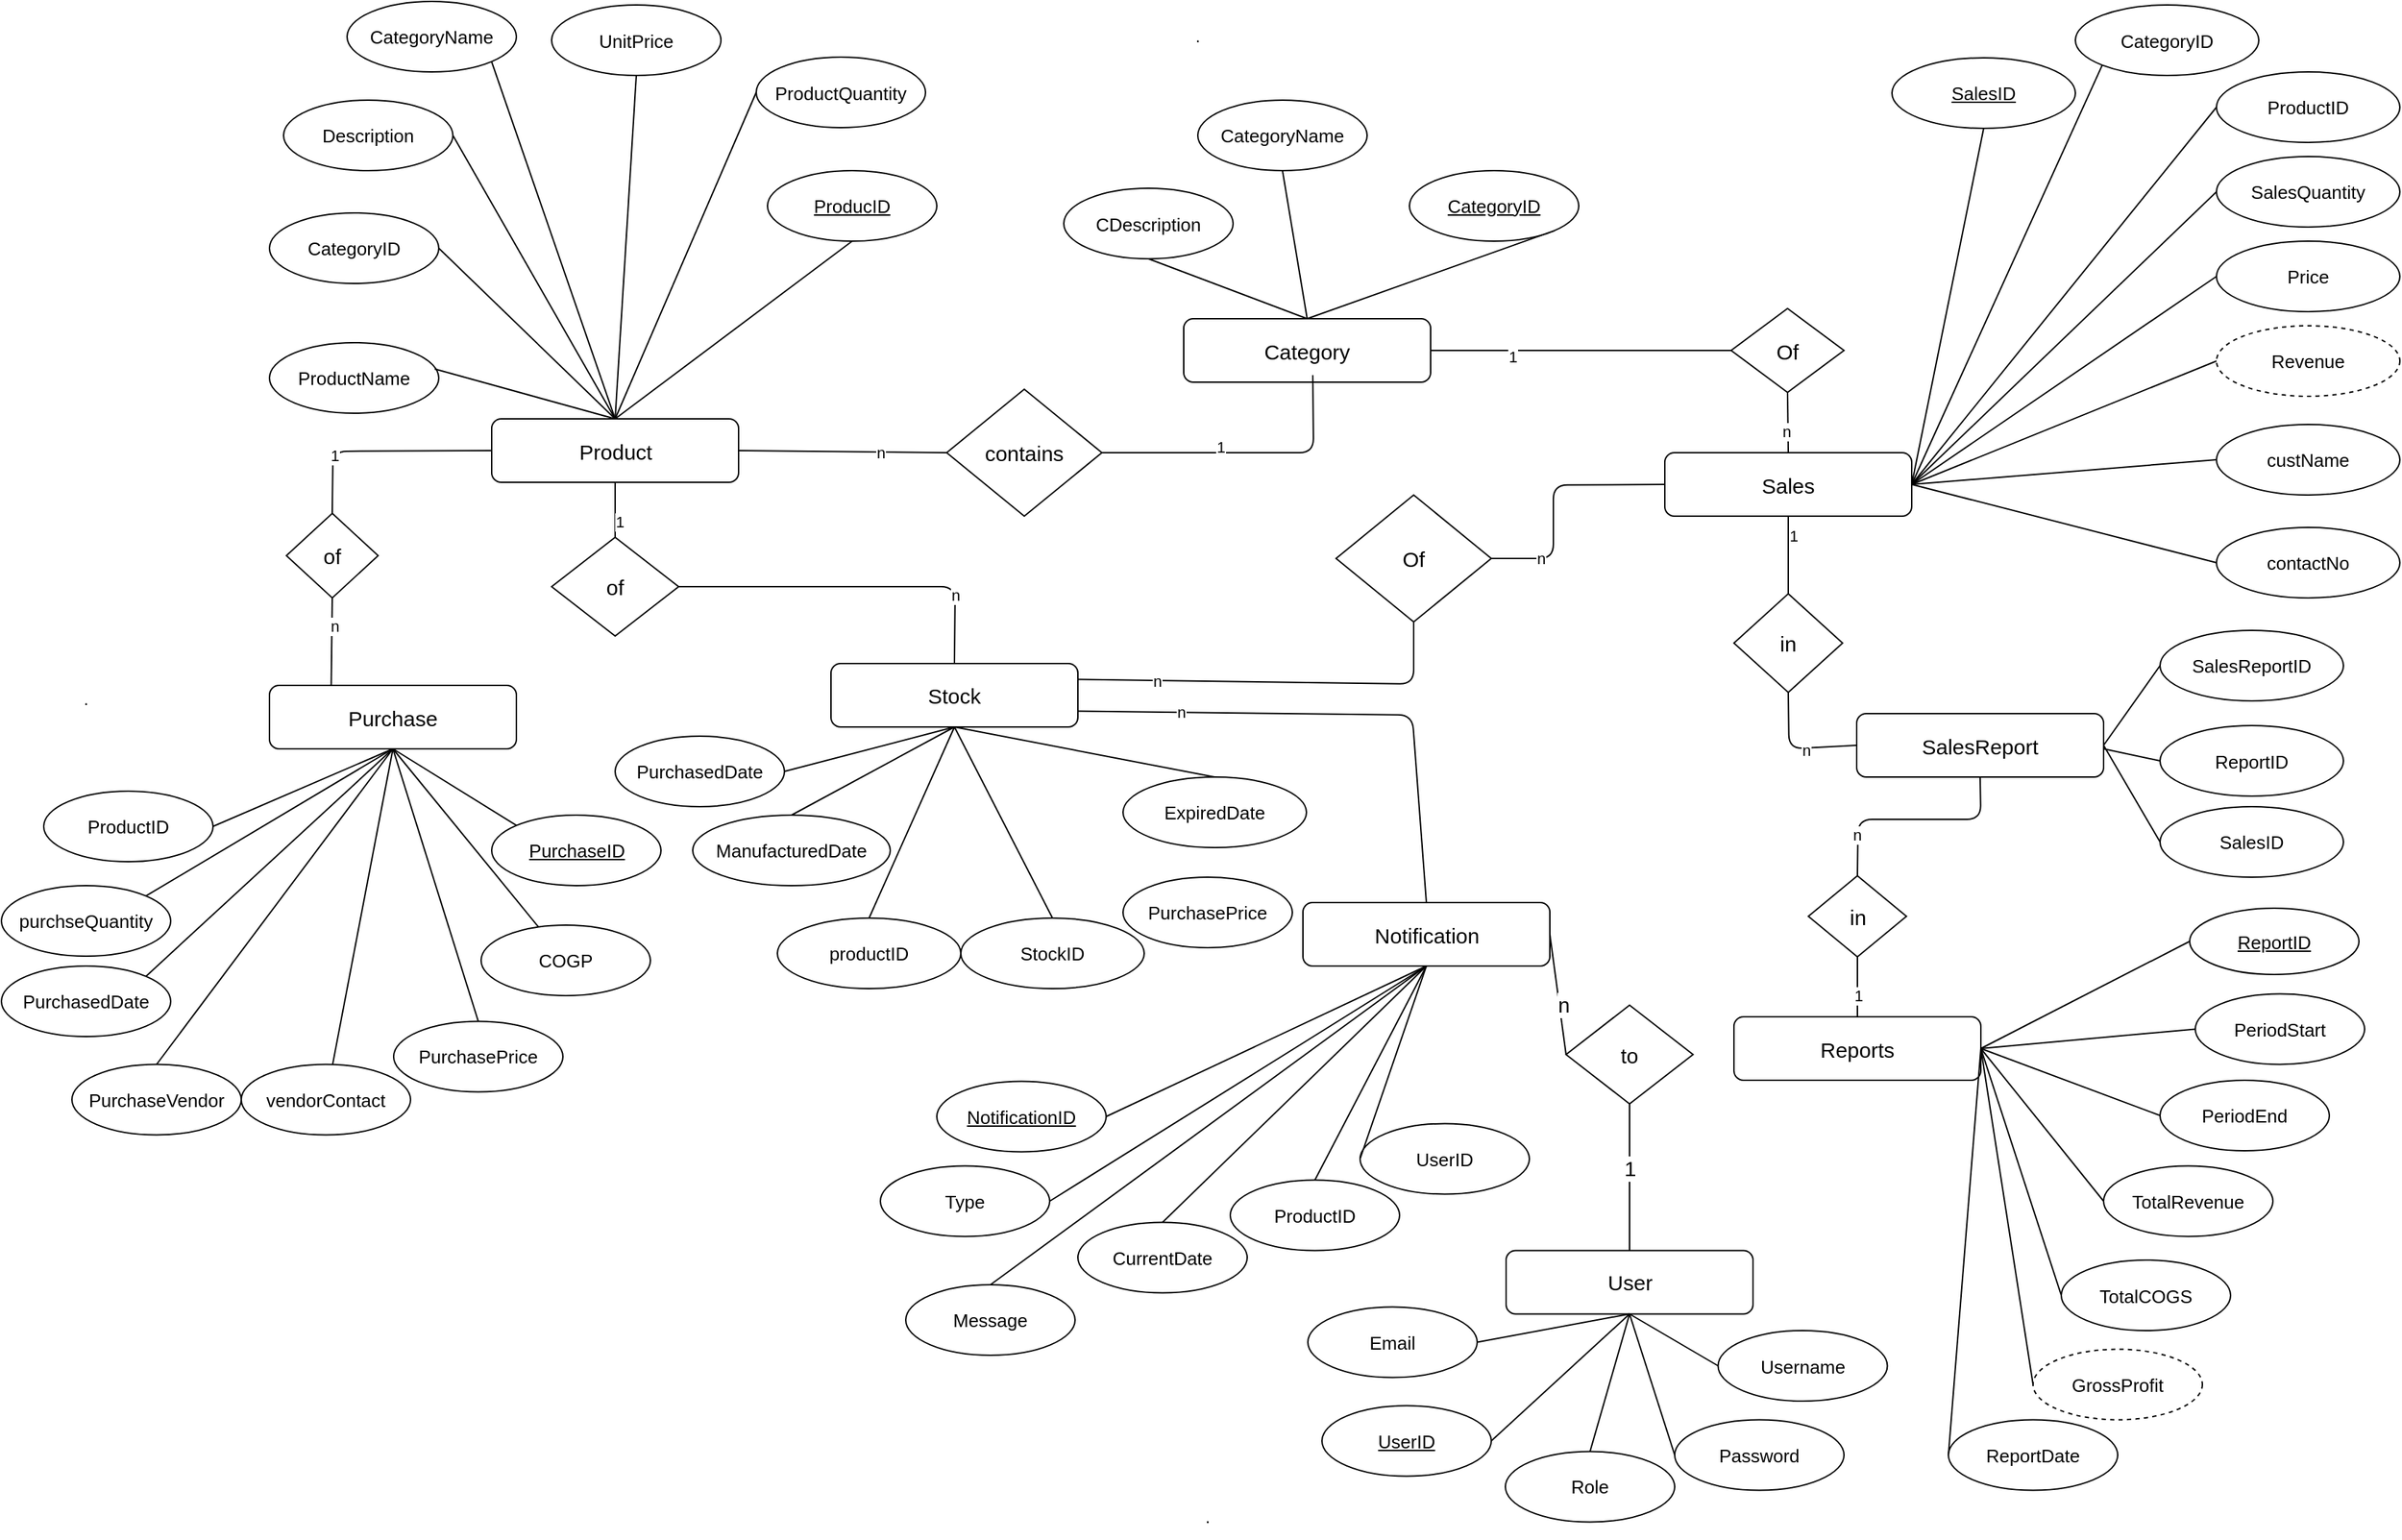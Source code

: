 <mxfile>
    <diagram id="SKY9MVwyk07XwnSpvNaC" name="Page-1">
        <mxGraphModel dx="2106" dy="548" grid="1" gridSize="10" guides="1" tooltips="1" connect="1" arrows="1" fold="1" page="1" pageScale="1" pageWidth="850" pageHeight="1100" background="none" math="0" shadow="0">
            <root>
                <mxCell id="0"/>
                <mxCell id="1" parent="0"/>
                <mxCell id="2" value="Category" style="rounded=1;whiteSpace=wrap;html=1;fontSize=15;" parent="1" vertex="1">
                    <mxGeometry x="828" y="235" width="175" height="45" as="geometry"/>
                </mxCell>
                <mxCell id="3" value="CategoryID" style="ellipse;whiteSpace=wrap;html=1;fontSize=13;fontStyle=4;" parent="1" vertex="1">
                    <mxGeometry x="988" y="130" width="120" height="50" as="geometry"/>
                </mxCell>
                <mxCell id="4" value="CategoryName" style="ellipse;whiteSpace=wrap;html=1;fontSize=13;fontStyle=0;" parent="1" vertex="1">
                    <mxGeometry x="838" y="80" width="120" height="50" as="geometry"/>
                </mxCell>
                <mxCell id="5" value="CDescription" style="ellipse;whiteSpace=wrap;html=1;fontSize=13;fontStyle=0;" parent="1" vertex="1">
                    <mxGeometry x="743" y="142.5" width="120" height="50" as="geometry"/>
                </mxCell>
                <mxCell id="6" value="" style="endArrow=none;html=1;fontSize=13;exitX=1;exitY=1;exitDx=0;exitDy=0;entryX=0.5;entryY=0;entryDx=0;entryDy=0;" parent="1" source="3" target="2" edge="1">
                    <mxGeometry width="50" height="50" relative="1" as="geometry">
                        <mxPoint x="859.25" y="70.0" as="sourcePoint"/>
                        <mxPoint x="828" y="300" as="targetPoint"/>
                    </mxGeometry>
                </mxCell>
                <mxCell id="11" value="" style="endArrow=none;html=1;fontSize=13;exitX=0.5;exitY=1;exitDx=0;exitDy=0;entryX=0.5;entryY=0;entryDx=0;entryDy=0;" parent="1" source="4" target="2" edge="1">
                    <mxGeometry width="50" height="50" relative="1" as="geometry">
                        <mxPoint x="859.25" y="140.0" as="sourcePoint"/>
                        <mxPoint x="981.75" y="145" as="targetPoint"/>
                    </mxGeometry>
                </mxCell>
                <mxCell id="12" value="Product" style="rounded=1;whiteSpace=wrap;html=1;fontSize=15;" parent="1" vertex="1">
                    <mxGeometry x="337.5" y="306" width="175" height="45" as="geometry"/>
                </mxCell>
                <mxCell id="14" value="Sales" style="rounded=1;whiteSpace=wrap;html=1;fontSize=15;" parent="1" vertex="1">
                    <mxGeometry x="1169" y="330" width="175" height="45" as="geometry"/>
                </mxCell>
                <mxCell id="16" value="Reports" style="rounded=1;whiteSpace=wrap;html=1;fontSize=15;" parent="1" vertex="1">
                    <mxGeometry x="1218" y="730" width="175" height="45" as="geometry"/>
                </mxCell>
                <mxCell id="20" value="ProductName" style="ellipse;whiteSpace=wrap;html=1;fontSize=13;fontStyle=0;" parent="1" vertex="1">
                    <mxGeometry x="180" y="252" width="120" height="50" as="geometry"/>
                </mxCell>
                <mxCell id="21" value="ProducID" style="ellipse;whiteSpace=wrap;html=1;fontSize=13;fontStyle=4;" parent="1" vertex="1">
                    <mxGeometry x="533" y="130" width="120" height="50" as="geometry"/>
                </mxCell>
                <mxCell id="22" value="CategoryID" style="ellipse;whiteSpace=wrap;html=1;fontSize=13;fontStyle=0;" parent="1" vertex="1">
                    <mxGeometry x="180" y="160" width="120" height="50" as="geometry"/>
                </mxCell>
                <mxCell id="23" value="Description" style="ellipse;whiteSpace=wrap;html=1;fontSize=13;fontStyle=0;" parent="1" vertex="1">
                    <mxGeometry x="190" y="80" width="120" height="50" as="geometry"/>
                </mxCell>
                <mxCell id="24" value="UnitPrice" style="ellipse;whiteSpace=wrap;html=1;fontSize=13;fontStyle=0;" parent="1" vertex="1">
                    <mxGeometry x="380" y="12.5" width="120" height="50" as="geometry"/>
                </mxCell>
                <mxCell id="30" value="" style="endArrow=none;html=1;fontSize=15;entryX=0.5;entryY=0;entryDx=0;entryDy=0;exitX=0.5;exitY=1;exitDx=0;exitDy=0;" parent="1" source="21" target="12" edge="1">
                    <mxGeometry width="50" height="50" relative="1" as="geometry">
                        <mxPoint x="520" y="330" as="sourcePoint"/>
                        <mxPoint x="380" y="402" as="targetPoint"/>
                    </mxGeometry>
                </mxCell>
                <mxCell id="34" value="" style="endArrow=none;html=1;fontSize=15;exitX=0.976;exitY=0.373;exitDx=0;exitDy=0;exitPerimeter=0;entryX=0.5;entryY=0;entryDx=0;entryDy=0;" parent="1" source="20" target="12" edge="1">
                    <mxGeometry width="50" height="50" relative="1" as="geometry">
                        <mxPoint x="310" y="367" as="sourcePoint"/>
                        <mxPoint x="340" y="402" as="targetPoint"/>
                    </mxGeometry>
                </mxCell>
                <mxCell id="35" value="" style="endArrow=none;html=1;fontSize=15;entryX=0.5;entryY=0;entryDx=0;entryDy=0;exitX=1;exitY=0.5;exitDx=0;exitDy=0;" parent="1" source="22" target="12" edge="1">
                    <mxGeometry width="50" height="50" relative="1" as="geometry">
                        <mxPoint x="320" y="377" as="sourcePoint"/>
                        <mxPoint x="367.5" y="432" as="targetPoint"/>
                    </mxGeometry>
                </mxCell>
                <mxCell id="36" value="" style="endArrow=none;html=1;fontSize=15;entryX=0.5;entryY=0;entryDx=0;entryDy=0;exitX=1;exitY=0.5;exitDx=0;exitDy=0;fontStyle=1" parent="1" source="23" target="12" edge="1">
                    <mxGeometry width="50" height="50" relative="1" as="geometry">
                        <mxPoint x="330" y="387" as="sourcePoint"/>
                        <mxPoint x="377.5" y="442" as="targetPoint"/>
                    </mxGeometry>
                </mxCell>
                <mxCell id="37" value="" style="endArrow=none;html=1;fontSize=15;entryX=0.5;entryY=0;entryDx=0;entryDy=0;exitX=0.5;exitY=1;exitDx=0;exitDy=0;" parent="1" source="24" target="12" edge="1">
                    <mxGeometry width="50" height="50" relative="1" as="geometry">
                        <mxPoint x="340" y="397" as="sourcePoint"/>
                        <mxPoint x="387.5" y="452" as="targetPoint"/>
                    </mxGeometry>
                </mxCell>
                <mxCell id="43" value="SalesID" style="ellipse;whiteSpace=wrap;html=1;fontSize=13;fontStyle=4;" parent="1" vertex="1">
                    <mxGeometry x="1330" y="50" width="130" height="50" as="geometry"/>
                </mxCell>
                <mxCell id="44" value="CategoryID" style="ellipse;whiteSpace=wrap;html=1;fontSize=13;fontStyle=0;" parent="1" vertex="1">
                    <mxGeometry x="1460" y="12.5" width="130" height="50" as="geometry"/>
                </mxCell>
                <mxCell id="45" value="ProductID" style="ellipse;whiteSpace=wrap;html=1;fontSize=13;fontStyle=0;" parent="1" vertex="1">
                    <mxGeometry x="1560" y="60" width="130" height="50" as="geometry"/>
                </mxCell>
                <mxCell id="46" value="SalesQuantity" style="ellipse;whiteSpace=wrap;html=1;fontSize=13;fontStyle=0;" parent="1" vertex="1">
                    <mxGeometry x="1560" y="120" width="130" height="50" as="geometry"/>
                </mxCell>
                <mxCell id="47" value="Price" style="ellipse;whiteSpace=wrap;html=1;fontSize=13;fontStyle=0;" parent="1" vertex="1">
                    <mxGeometry x="1560" y="180" width="130" height="50" as="geometry"/>
                </mxCell>
                <mxCell id="49" value="Revenue" style="ellipse;whiteSpace=wrap;html=1;fontSize=13;fontStyle=0;dashed=1;" parent="1" vertex="1">
                    <mxGeometry x="1560" y="240" width="130" height="50" as="geometry"/>
                </mxCell>
                <mxCell id="50" value="" style="endArrow=none;html=1;fontSize=15;entryX=0.5;entryY=1;entryDx=0;entryDy=0;exitX=1;exitY=0.5;exitDx=0;exitDy=0;" parent="1" source="14" target="43" edge="1">
                    <mxGeometry width="50" height="50" relative="1" as="geometry">
                        <mxPoint x="1300" y="290" as="sourcePoint"/>
                        <mxPoint x="1350" y="240" as="targetPoint"/>
                    </mxGeometry>
                </mxCell>
                <mxCell id="52" value="" style="endArrow=none;html=1;fontSize=15;entryX=0;entryY=1;entryDx=0;entryDy=0;exitX=1;exitY=0.5;exitDx=0;exitDy=0;" parent="1" source="14" target="44" edge="1">
                    <mxGeometry width="50" height="50" relative="1" as="geometry">
                        <mxPoint x="1385.0" y="227.5" as="sourcePoint"/>
                        <mxPoint x="1450" y="75" as="targetPoint"/>
                    </mxGeometry>
                </mxCell>
                <mxCell id="53" value="" style="endArrow=none;html=1;fontSize=15;entryX=0;entryY=0.5;entryDx=0;entryDy=0;exitX=1;exitY=0.5;exitDx=0;exitDy=0;" parent="1" source="14" target="45" edge="1">
                    <mxGeometry width="50" height="50" relative="1" as="geometry">
                        <mxPoint x="1395.0" y="237.5" as="sourcePoint"/>
                        <mxPoint x="1460" y="85" as="targetPoint"/>
                    </mxGeometry>
                </mxCell>
                <mxCell id="54" value="" style="endArrow=none;html=1;fontSize=15;entryX=0;entryY=0.5;entryDx=0;entryDy=0;exitX=1;exitY=0.5;exitDx=0;exitDy=0;" parent="1" source="14" target="46" edge="1">
                    <mxGeometry width="50" height="50" relative="1" as="geometry">
                        <mxPoint x="1405.0" y="247.5" as="sourcePoint"/>
                        <mxPoint x="1470" y="95" as="targetPoint"/>
                    </mxGeometry>
                </mxCell>
                <mxCell id="55" value="" style="endArrow=none;html=1;fontSize=15;entryX=0;entryY=0.5;entryDx=0;entryDy=0;exitX=1;exitY=0.5;exitDx=0;exitDy=0;" parent="1" source="14" target="47" edge="1">
                    <mxGeometry width="50" height="50" relative="1" as="geometry">
                        <mxPoint x="1415.0" y="257.5" as="sourcePoint"/>
                        <mxPoint x="1480" y="105" as="targetPoint"/>
                    </mxGeometry>
                </mxCell>
                <mxCell id="56" value="" style="endArrow=none;html=1;fontSize=15;entryX=0;entryY=0.5;entryDx=0;entryDy=0;exitX=1;exitY=0.5;exitDx=0;exitDy=0;" parent="1" source="14" target="49" edge="1">
                    <mxGeometry width="50" height="50" relative="1" as="geometry">
                        <mxPoint x="1380" y="210" as="sourcePoint"/>
                        <mxPoint x="1490" y="115" as="targetPoint"/>
                    </mxGeometry>
                </mxCell>
                <mxCell id="68" value="" style="endArrow=none;html=1;fontSize=15;entryX=0;entryY=0.5;entryDx=0;entryDy=0;exitX=0.5;exitY=0;exitDx=0;exitDy=0;" parent="1" target="252" edge="1" source="12">
                    <mxGeometry width="50" height="50" relative="1" as="geometry">
                        <mxPoint x="430" y="350" as="sourcePoint"/>
                        <mxPoint x="560" y="350" as="targetPoint"/>
                        <Array as="points"/>
                    </mxGeometry>
                </mxCell>
                <mxCell id="72" value="Purchase" style="rounded=1;whiteSpace=wrap;html=1;fontSize=15;" parent="1" vertex="1">
                    <mxGeometry x="180" y="495" width="175" height="45" as="geometry"/>
                </mxCell>
                <mxCell id="73" value="PurchaseID" style="ellipse;whiteSpace=wrap;html=1;fontSize=13;fontStyle=4;" parent="1" vertex="1">
                    <mxGeometry x="337.5" y="587" width="120" height="50" as="geometry"/>
                </mxCell>
                <mxCell id="74" value="ProductID" style="ellipse;whiteSpace=wrap;html=1;fontSize=13;fontStyle=0;" parent="1" vertex="1">
                    <mxGeometry x="20" y="570" width="120" height="50" as="geometry"/>
                </mxCell>
                <mxCell id="75" value="purchseQuantity" style="ellipse;whiteSpace=wrap;html=1;fontSize=13;fontStyle=0;" parent="1" vertex="1">
                    <mxGeometry x="-10" y="637" width="120" height="50" as="geometry"/>
                </mxCell>
                <mxCell id="76" value="PurchasePrice" style="ellipse;whiteSpace=wrap;html=1;fontSize=13;fontStyle=0;" parent="1" vertex="1">
                    <mxGeometry x="268" y="733.25" width="120" height="50" as="geometry"/>
                </mxCell>
                <mxCell id="77" value="PurchaseVendor" style="ellipse;whiteSpace=wrap;html=1;fontSize=13;fontStyle=0;" parent="1" vertex="1">
                    <mxGeometry x="40" y="763.75" width="120" height="50" as="geometry"/>
                </mxCell>
                <mxCell id="78" value="" style="endArrow=none;html=1;fontSize=15;entryX=0.5;entryY=1;entryDx=0;entryDy=0;exitX=0;exitY=0;exitDx=0;exitDy=0;" parent="1" source="73" target="72" edge="1">
                    <mxGeometry width="50" height="50" relative="1" as="geometry">
                        <mxPoint x="-380" y="797.5" as="sourcePoint"/>
                        <mxPoint x="-330" y="747.5" as="targetPoint"/>
                    </mxGeometry>
                </mxCell>
                <mxCell id="79" value="" style="endArrow=none;html=1;fontSize=15;entryX=0.5;entryY=1;entryDx=0;entryDy=0;exitX=1;exitY=0.5;exitDx=0;exitDy=0;" parent="1" source="74" target="72" edge="1">
                    <mxGeometry width="50" height="50" relative="1" as="geometry">
                        <mxPoint x="-610" y="882.5" as="sourcePoint"/>
                        <mxPoint x="-412.5" y="762.5" as="targetPoint"/>
                    </mxGeometry>
                </mxCell>
                <mxCell id="80" value="" style="endArrow=none;html=1;fontSize=15;entryX=0.5;entryY=1;entryDx=0;entryDy=0;exitX=1;exitY=0;exitDx=0;exitDy=0;" parent="1" source="75" target="72" edge="1">
                    <mxGeometry width="50" height="50" relative="1" as="geometry">
                        <mxPoint x="-460.0" y="912.5" as="sourcePoint"/>
                        <mxPoint x="-412.5" y="762.5" as="targetPoint"/>
                    </mxGeometry>
                </mxCell>
                <mxCell id="81" value="" style="endArrow=none;html=1;fontSize=15;entryX=0.5;entryY=1;entryDx=0;entryDy=0;exitX=0.5;exitY=0;exitDx=0;exitDy=0;" parent="1" source="76" target="72" edge="1">
                    <mxGeometry width="50" height="50" relative="1" as="geometry">
                        <mxPoint x="880.0" y="990.0" as="sourcePoint"/>
                        <mxPoint x="927.5" y="840.0" as="targetPoint"/>
                    </mxGeometry>
                </mxCell>
                <mxCell id="82" value="" style="endArrow=none;html=1;fontSize=15;entryX=0.5;entryY=1;entryDx=0;entryDy=0;exitX=0.5;exitY=0;exitDx=0;exitDy=0;" parent="1" source="77" target="72" edge="1">
                    <mxGeometry width="50" height="50" relative="1" as="geometry">
                        <mxPoint x="890.0" y="1000.0" as="sourcePoint"/>
                        <mxPoint x="937.5" y="850.0" as="targetPoint"/>
                    </mxGeometry>
                </mxCell>
                <mxCell id="94" value="ReportID" style="ellipse;whiteSpace=wrap;html=1;fontSize=13;fontStyle=4;" parent="1" vertex="1">
                    <mxGeometry x="1541" y="653" width="120" height="47" as="geometry"/>
                </mxCell>
                <mxCell id="96" value="PeriodStart" style="ellipse;whiteSpace=wrap;html=1;fontSize=13;fontStyle=0;" parent="1" vertex="1">
                    <mxGeometry x="1545" y="713.75" width="120" height="50" as="geometry"/>
                </mxCell>
                <mxCell id="97" value="PeriodEnd" style="ellipse;whiteSpace=wrap;html=1;fontSize=13;fontStyle=0;" parent="1" vertex="1">
                    <mxGeometry x="1520" y="775" width="120" height="50" as="geometry"/>
                </mxCell>
                <mxCell id="98" value="TotalRevenue" style="ellipse;whiteSpace=wrap;html=1;fontSize=13;fontStyle=0;" parent="1" vertex="1">
                    <mxGeometry x="1480" y="835.75" width="120" height="50" as="geometry"/>
                </mxCell>
                <mxCell id="99" value="TotalCOGS" style="ellipse;whiteSpace=wrap;html=1;fontSize=13;fontStyle=0;" parent="1" vertex="1">
                    <mxGeometry x="1450" y="902.5" width="120" height="50" as="geometry"/>
                </mxCell>
                <mxCell id="100" value="GrossProfit" style="ellipse;whiteSpace=wrap;html=1;fontSize=13;fontStyle=0;dashed=1;" parent="1" vertex="1">
                    <mxGeometry x="1430" y="965.75" width="120" height="50" as="geometry"/>
                </mxCell>
                <mxCell id="103" value="ReportDate" style="ellipse;whiteSpace=wrap;html=1;fontSize=13;fontStyle=0;" parent="1" vertex="1">
                    <mxGeometry x="1370" y="1015.75" width="120" height="50" as="geometry"/>
                </mxCell>
                <mxCell id="104" value="" style="endArrow=none;html=1;fontSize=15;entryX=0;entryY=0.5;entryDx=0;entryDy=0;exitX=1;exitY=0.5;exitDx=0;exitDy=0;" parent="1" source="16" target="94" edge="1">
                    <mxGeometry width="50" height="50" relative="1" as="geometry">
                        <mxPoint x="1140" y="810" as="sourcePoint"/>
                        <mxPoint x="1190" y="760" as="targetPoint"/>
                    </mxGeometry>
                </mxCell>
                <mxCell id="105" value="" style="endArrow=none;html=1;fontSize=15;entryX=0;entryY=0.5;entryDx=0;entryDy=0;exitX=1;exitY=0.5;exitDx=0;exitDy=0;" parent="1" source="16" target="96" edge="1">
                    <mxGeometry width="50" height="50" relative="1" as="geometry">
                        <mxPoint x="1355" y="732.5" as="sourcePoint"/>
                        <mxPoint x="1450" y="570" as="targetPoint"/>
                    </mxGeometry>
                </mxCell>
                <mxCell id="106" value="" style="endArrow=none;html=1;fontSize=15;entryX=0;entryY=0.5;entryDx=0;entryDy=0;exitX=1;exitY=0.5;exitDx=0;exitDy=0;" parent="1" source="16" target="97" edge="1">
                    <mxGeometry width="50" height="50" relative="1" as="geometry">
                        <mxPoint x="1365" y="742.5" as="sourcePoint"/>
                        <mxPoint x="1460" y="580" as="targetPoint"/>
                    </mxGeometry>
                </mxCell>
                <mxCell id="107" value="" style="endArrow=none;html=1;fontSize=15;entryX=0;entryY=0.5;entryDx=0;entryDy=0;exitX=1;exitY=0.5;exitDx=0;exitDy=0;" parent="1" source="16" target="98" edge="1">
                    <mxGeometry width="50" height="50" relative="1" as="geometry">
                        <mxPoint x="1375" y="752.5" as="sourcePoint"/>
                        <mxPoint x="1470" y="590" as="targetPoint"/>
                    </mxGeometry>
                </mxCell>
                <mxCell id="108" value="" style="endArrow=none;html=1;fontSize=15;entryX=0;entryY=0.5;entryDx=0;entryDy=0;exitX=1;exitY=0.5;exitDx=0;exitDy=0;" parent="1" source="16" target="99" edge="1">
                    <mxGeometry width="50" height="50" relative="1" as="geometry">
                        <mxPoint x="1385" y="762.5" as="sourcePoint"/>
                        <mxPoint x="1480" y="600" as="targetPoint"/>
                    </mxGeometry>
                </mxCell>
                <mxCell id="109" value="" style="endArrow=none;html=1;fontSize=15;entryX=0;entryY=0.5;entryDx=0;entryDy=0;exitX=1;exitY=0.5;exitDx=0;exitDy=0;" parent="1" source="16" target="100" edge="1">
                    <mxGeometry width="50" height="50" relative="1" as="geometry">
                        <mxPoint x="1395" y="772.5" as="sourcePoint"/>
                        <mxPoint x="1490" y="610" as="targetPoint"/>
                    </mxGeometry>
                </mxCell>
                <mxCell id="111" value="" style="endArrow=none;html=1;fontSize=15;entryX=0;entryY=0.5;entryDx=0;entryDy=0;exitX=1;exitY=0.5;exitDx=0;exitDy=0;" parent="1" source="16" target="103" edge="1">
                    <mxGeometry width="50" height="50" relative="1" as="geometry">
                        <mxPoint x="1415" y="792.5" as="sourcePoint"/>
                        <mxPoint x="1510" y="630" as="targetPoint"/>
                    </mxGeometry>
                </mxCell>
                <mxCell id="112" value="contains" style="rhombus;whiteSpace=wrap;html=1;fontSize=15;" parent="1" vertex="1">
                    <mxGeometry x="660" y="285" width="110" height="90" as="geometry"/>
                </mxCell>
                <mxCell id="114" value="Of" style="rhombus;whiteSpace=wrap;html=1;fontSize=15;" parent="1" vertex="1">
                    <mxGeometry x="936" y="360" width="110" height="90" as="geometry"/>
                </mxCell>
                <mxCell id="119" value="User" style="rounded=1;whiteSpace=wrap;html=1;fontSize=15;" parent="1" vertex="1">
                    <mxGeometry x="1056.5" y="895.75" width="175" height="45" as="geometry"/>
                </mxCell>
                <mxCell id="120" value="UserID" style="ellipse;whiteSpace=wrap;html=1;fontSize=13;fontStyle=0;" parent="1" vertex="1">
                    <mxGeometry x="953" y="805.75" width="120" height="50" as="geometry"/>
                </mxCell>
                <mxCell id="121" value="Email" style="ellipse;whiteSpace=wrap;html=1;fontSize=13;fontStyle=0;" parent="1" vertex="1">
                    <mxGeometry x="916" y="935.75" width="120" height="50" as="geometry"/>
                </mxCell>
                <mxCell id="122" value="Username" style="ellipse;whiteSpace=wrap;html=1;fontSize=13;fontStyle=0;" parent="1" vertex="1">
                    <mxGeometry x="1206.75" y="952.5" width="120" height="50" as="geometry"/>
                </mxCell>
                <mxCell id="123" value="Password" style="ellipse;whiteSpace=wrap;html=1;fontSize=13;fontStyle=0;" parent="1" vertex="1">
                    <mxGeometry x="1176" y="1015.75" width="120" height="50" as="geometry"/>
                </mxCell>
                <mxCell id="124" value="Role" style="ellipse;whiteSpace=wrap;html=1;fontSize=13;fontStyle=0;" parent="1" vertex="1">
                    <mxGeometry x="1056" y="1038.25" width="120" height="50" as="geometry"/>
                </mxCell>
                <mxCell id="126" value="" style="endArrow=none;html=1;fontSize=15;entryX=0.5;entryY=1;entryDx=0;entryDy=0;exitX=1;exitY=0.5;exitDx=0;exitDy=0;" parent="1" source="121" target="119" edge="1">
                    <mxGeometry width="50" height="50" relative="1" as="geometry">
                        <mxPoint x="928.5" y="1023.25" as="sourcePoint"/>
                        <mxPoint x="952.25" y="960.75" as="targetPoint"/>
                    </mxGeometry>
                </mxCell>
                <mxCell id="127" value="" style="endArrow=none;html=1;fontSize=15;entryX=0.5;entryY=1;entryDx=0;entryDy=0;exitX=0;exitY=0.5;exitDx=0;exitDy=0;" parent="1" source="122" target="119" edge="1">
                    <mxGeometry width="50" height="50" relative="1" as="geometry">
                        <mxPoint x="1196" y="980.75" as="sourcePoint"/>
                        <mxPoint x="962.25" y="970.75" as="targetPoint"/>
                    </mxGeometry>
                </mxCell>
                <mxCell id="128" value="" style="endArrow=none;html=1;fontSize=15;entryX=0.5;entryY=1;entryDx=0;entryDy=0;exitX=0;exitY=0.5;exitDx=0;exitDy=0;" parent="1" source="123" target="119" edge="1">
                    <mxGeometry width="50" height="50" relative="1" as="geometry">
                        <mxPoint x="948.5" y="1043.25" as="sourcePoint"/>
                        <mxPoint x="972.25" y="980.75" as="targetPoint"/>
                    </mxGeometry>
                </mxCell>
                <mxCell id="129" value="" style="endArrow=none;html=1;fontSize=15;entryX=0.5;entryY=1;entryDx=0;entryDy=0;exitX=0.5;exitY=0;exitDx=0;exitDy=0;" parent="1" source="124" target="119" edge="1">
                    <mxGeometry width="50" height="50" relative="1" as="geometry">
                        <mxPoint x="958.5" y="1053.25" as="sourcePoint"/>
                        <mxPoint x="982.25" y="990.75" as="targetPoint"/>
                    </mxGeometry>
                </mxCell>
                <mxCell id="143" value="Notification" style="rounded=1;whiteSpace=wrap;html=1;fontSize=15;" parent="1" vertex="1">
                    <mxGeometry x="912.5" y="649" width="175" height="45" as="geometry"/>
                </mxCell>
                <mxCell id="144" value="NotificationID" style="ellipse;whiteSpace=wrap;html=1;fontSize=13;fontStyle=4;" parent="1" vertex="1">
                    <mxGeometry x="653" y="775.75" width="120" height="50" as="geometry"/>
                </mxCell>
                <mxCell id="145" value="Type" style="ellipse;whiteSpace=wrap;html=1;fontSize=13;fontStyle=0;" parent="1" vertex="1">
                    <mxGeometry x="613" y="835.75" width="120" height="50" as="geometry"/>
                </mxCell>
                <mxCell id="146" value="Message" style="ellipse;whiteSpace=wrap;html=1;fontSize=13;fontStyle=0;" parent="1" vertex="1">
                    <mxGeometry x="631" y="920" width="120" height="50" as="geometry"/>
                </mxCell>
                <mxCell id="147" value="CurrentDate" style="ellipse;whiteSpace=wrap;html=1;fontSize=13;fontStyle=0;" parent="1" vertex="1">
                    <mxGeometry x="753" y="875.75" width="120" height="50" as="geometry"/>
                </mxCell>
                <mxCell id="148" value="" style="endArrow=none;html=1;fontSize=15;entryX=0.5;entryY=1;entryDx=0;entryDy=0;exitX=1;exitY=0.5;exitDx=0;exitDy=0;startArrow=none;" parent="1" source="144" target="143" edge="1">
                    <mxGeometry width="50" height="50" relative="1" as="geometry">
                        <mxPoint x="715" y="835.75" as="sourcePoint"/>
                        <mxPoint x="765" y="785.75" as="targetPoint"/>
                    </mxGeometry>
                </mxCell>
                <mxCell id="149" value="" style="endArrow=none;html=1;fontSize=15;entryX=0.5;entryY=1;entryDx=0;entryDy=0;exitX=1;exitY=0.5;exitDx=0;exitDy=0;" parent="1" source="145" target="143" edge="1">
                    <mxGeometry width="50" height="50" relative="1" as="geometry">
                        <mxPoint x="690.0" y="880.75" as="sourcePoint"/>
                        <mxPoint x="732.5" y="820.75" as="targetPoint"/>
                    </mxGeometry>
                </mxCell>
                <mxCell id="150" value="" style="endArrow=none;html=1;fontSize=15;entryX=0.5;entryY=1;entryDx=0;entryDy=0;exitX=0.5;exitY=0;exitDx=0;exitDy=0;" parent="1" source="146" target="143" edge="1">
                    <mxGeometry width="50" height="50" relative="1" as="geometry">
                        <mxPoint x="790.0" y="950.75" as="sourcePoint"/>
                        <mxPoint x="832.5" y="820.75" as="targetPoint"/>
                    </mxGeometry>
                </mxCell>
                <mxCell id="151" value="" style="endArrow=none;html=1;fontSize=15;entryX=0.5;entryY=1;entryDx=0;entryDy=0;exitX=0.5;exitY=0;exitDx=0;exitDy=0;" parent="1" source="147" target="143" edge="1">
                    <mxGeometry width="50" height="50" relative="1" as="geometry">
                        <mxPoint x="800.0" y="960.75" as="sourcePoint"/>
                        <mxPoint x="842.5" y="830.75" as="targetPoint"/>
                    </mxGeometry>
                </mxCell>
                <mxCell id="160" value="UserID" style="ellipse;whiteSpace=wrap;html=1;fontSize=13;fontStyle=4;" parent="1" vertex="1">
                    <mxGeometry x="926" y="1005.75" width="120" height="50" as="geometry"/>
                </mxCell>
                <mxCell id="163" value="" style="endArrow=none;html=1;fontSize=15;entryX=0.5;entryY=1;entryDx=0;entryDy=0;exitX=1;exitY=0.5;exitDx=0;exitDy=0;" parent="1" source="160" target="119" edge="1">
                    <mxGeometry width="50" height="50" relative="1" as="geometry">
                        <mxPoint x="1226" y="915.75" as="sourcePoint"/>
                        <mxPoint x="1276" y="865.75" as="targetPoint"/>
                    </mxGeometry>
                </mxCell>
                <mxCell id="164" value="to" style="rhombus;whiteSpace=wrap;html=1;fontSize=15;" parent="1" vertex="1">
                    <mxGeometry x="1099" y="721.75" width="90" height="70" as="geometry"/>
                </mxCell>
                <mxCell id="165" value="" style="endArrow=none;html=1;fontSize=15;entryX=1;entryY=0.5;entryDx=0;entryDy=0;exitX=0;exitY=0.5;exitDx=0;exitDy=0;" parent="1" source="164" target="143" edge="1">
                    <mxGeometry width="50" height="50" relative="1" as="geometry">
                        <mxPoint x="1226" y="865.75" as="sourcePoint"/>
                        <mxPoint x="1276" y="815.75" as="targetPoint"/>
                    </mxGeometry>
                </mxCell>
                <mxCell id="168" value="n" style="edgeLabel;html=1;align=center;verticalAlign=middle;resizable=0;points=[];fontSize=15;" parent="165" vertex="1" connectable="0">
                    <mxGeometry x="-0.171" y="-3" relative="1" as="geometry">
                        <mxPoint as="offset"/>
                    </mxGeometry>
                </mxCell>
                <mxCell id="167" value="" style="endArrow=none;html=1;fontSize=15;exitX=0.5;exitY=1;exitDx=0;exitDy=0;entryX=0.5;entryY=0;entryDx=0;entryDy=0;" parent="1" source="164" target="119" edge="1">
                    <mxGeometry width="50" height="50" relative="1" as="geometry">
                        <mxPoint x="1096" y="750.75" as="sourcePoint"/>
                        <mxPoint x="1131" y="805.75" as="targetPoint"/>
                    </mxGeometry>
                </mxCell>
                <mxCell id="169" value="1" style="edgeLabel;html=1;align=center;verticalAlign=middle;resizable=0;points=[];fontSize=15;" parent="167" vertex="1" connectable="0">
                    <mxGeometry x="-0.149" relative="1" as="geometry">
                        <mxPoint as="offset"/>
                    </mxGeometry>
                </mxCell>
                <mxCell id="170" value="ProductID" style="ellipse;whiteSpace=wrap;html=1;fontSize=13;fontStyle=0;" parent="1" vertex="1">
                    <mxGeometry x="861" y="845.75" width="120" height="50" as="geometry"/>
                </mxCell>
                <mxCell id="171" value="" style="endArrow=none;html=1;fontSize=15;entryX=0.5;entryY=1;entryDx=0;entryDy=0;exitX=0.5;exitY=0;exitDx=0;exitDy=0;" parent="1" source="170" target="143" edge="1">
                    <mxGeometry width="50" height="50" relative="1" as="geometry">
                        <mxPoint x="1375" y="835.75" as="sourcePoint"/>
                        <mxPoint x="1425" y="785.75" as="targetPoint"/>
                    </mxGeometry>
                </mxCell>
                <mxCell id="183" value="of" style="rhombus;whiteSpace=wrap;html=1;fontSize=15;" parent="1" vertex="1">
                    <mxGeometry x="380" y="390" width="90" height="70" as="geometry"/>
                </mxCell>
                <mxCell id="189" value="" style="endArrow=none;html=1;fontSize=13;exitX=0.5;exitY=1;exitDx=0;exitDy=0;entryX=0.5;entryY=0;entryDx=0;entryDy=0;" parent="1" source="5" target="2" edge="1">
                    <mxGeometry width="50" height="50" relative="1" as="geometry">
                        <mxPoint x="908" y="140.0" as="sourcePoint"/>
                        <mxPoint x="918" y="280" as="targetPoint"/>
                    </mxGeometry>
                </mxCell>
                <mxCell id="191" value="" style="endArrow=none;html=1;exitX=1;exitY=0.5;exitDx=0;exitDy=0;entryX=0;entryY=0.5;entryDx=0;entryDy=0;" parent="1" source="12" target="112" edge="1">
                    <mxGeometry width="50" height="50" relative="1" as="geometry">
                        <mxPoint x="940" y="510" as="sourcePoint"/>
                        <mxPoint x="990" y="460" as="targetPoint"/>
                    </mxGeometry>
                </mxCell>
                <mxCell id="218" value="n" style="edgeLabel;html=1;align=center;verticalAlign=middle;resizable=0;points=[];" parent="191" vertex="1" connectable="0">
                    <mxGeometry x="0.355" relative="1" as="geometry">
                        <mxPoint as="offset"/>
                    </mxGeometry>
                </mxCell>
                <mxCell id="192" value="" style="endArrow=none;html=1;exitX=0.5;exitY=1;exitDx=0;exitDy=0;entryX=1;entryY=0.5;entryDx=0;entryDy=0;" parent="1" edge="1" target="112">
                    <mxGeometry width="50" height="50" relative="1" as="geometry">
                        <mxPoint x="919.5" y="275" as="sourcePoint"/>
                        <mxPoint x="770" y="375" as="targetPoint"/>
                        <Array as="points">
                            <mxPoint x="920" y="330"/>
                        </Array>
                    </mxGeometry>
                </mxCell>
                <mxCell id="219" value="1" style="edgeLabel;html=1;align=center;verticalAlign=middle;resizable=0;points=[];" parent="192" vertex="1" connectable="0">
                    <mxGeometry x="0.183" y="-4" relative="1" as="geometry">
                        <mxPoint as="offset"/>
                    </mxGeometry>
                </mxCell>
                <mxCell id="195" value="" style="endArrow=none;html=1;entryX=0;entryY=0.5;entryDx=0;entryDy=0;exitX=1;exitY=0.5;exitDx=0;exitDy=0;" parent="1" source="114" target="14" edge="1">
                    <mxGeometry width="50" height="50" relative="1" as="geometry">
                        <mxPoint x="850" y="640" as="sourcePoint"/>
                        <mxPoint x="900" y="590" as="targetPoint"/>
                        <Array as="points">
                            <mxPoint x="1090" y="405"/>
                            <mxPoint x="1090" y="353"/>
                        </Array>
                    </mxGeometry>
                </mxCell>
                <mxCell id="253" value="n" style="edgeLabel;html=1;align=center;verticalAlign=middle;resizable=0;points=[];" parent="195" vertex="1" connectable="0">
                    <mxGeometry x="-0.607" relative="1" as="geometry">
                        <mxPoint as="offset"/>
                    </mxGeometry>
                </mxCell>
                <mxCell id="200" value="Of" style="rhombus;whiteSpace=wrap;html=1;fontSize=15;" parent="1" vertex="1">
                    <mxGeometry x="1216" y="227.75" width="80" height="59.5" as="geometry"/>
                </mxCell>
                <mxCell id="201" value="" style="endArrow=none;html=1;entryX=0;entryY=0.5;entryDx=0;entryDy=0;exitX=1;exitY=0.5;exitDx=0;exitDy=0;" parent="1" source="2" target="200" edge="1">
                    <mxGeometry width="50" height="50" relative="1" as="geometry">
                        <mxPoint x="978" y="380" as="sourcePoint"/>
                        <mxPoint x="1146" y="257.5" as="targetPoint"/>
                    </mxGeometry>
                </mxCell>
                <mxCell id="216" value="1" style="edgeLabel;html=1;align=center;verticalAlign=middle;resizable=0;points=[];" parent="201" vertex="1" connectable="0">
                    <mxGeometry x="-0.451" y="-4" relative="1" as="geometry">
                        <mxPoint x="-1" as="offset"/>
                    </mxGeometry>
                </mxCell>
                <mxCell id="202" value="" style="endArrow=none;html=1;entryX=0.5;entryY=1;entryDx=0;entryDy=0;exitX=0.5;exitY=0;exitDx=0;exitDy=0;" parent="1" source="14" target="200" edge="1">
                    <mxGeometry width="50" height="50" relative="1" as="geometry">
                        <mxPoint x="1085" y="267.5" as="sourcePoint"/>
                        <mxPoint x="1224.0" y="267.5" as="targetPoint"/>
                    </mxGeometry>
                </mxCell>
                <mxCell id="217" value="n" style="edgeLabel;html=1;align=center;verticalAlign=middle;resizable=0;points=[];" parent="202" vertex="1" connectable="0">
                    <mxGeometry x="-0.294" y="2" relative="1" as="geometry">
                        <mxPoint as="offset"/>
                    </mxGeometry>
                </mxCell>
                <mxCell id="205" value="custName" style="ellipse;whiteSpace=wrap;html=1;fontSize=13;fontStyle=0;" parent="1" vertex="1">
                    <mxGeometry x="1560" y="310" width="130" height="50" as="geometry"/>
                </mxCell>
                <mxCell id="206" value="" style="endArrow=none;html=1;entryX=1;entryY=0.5;entryDx=0;entryDy=0;exitX=0;exitY=0.5;exitDx=0;exitDy=0;" parent="1" source="205" target="14" edge="1">
                    <mxGeometry width="50" height="50" relative="1" as="geometry">
                        <mxPoint x="1010" y="500" as="sourcePoint"/>
                        <mxPoint x="1060" y="450" as="targetPoint"/>
                    </mxGeometry>
                </mxCell>
                <mxCell id="207" value="COGP" style="ellipse;whiteSpace=wrap;html=1;fontSize=13;fontStyle=0;" parent="1" vertex="1">
                    <mxGeometry x="330" y="665" width="120" height="50" as="geometry"/>
                </mxCell>
                <mxCell id="208" value="" style="endArrow=none;html=1;exitX=0.5;exitY=1;exitDx=0;exitDy=0;" parent="1" source="72" target="207" edge="1">
                    <mxGeometry width="50" height="50" relative="1" as="geometry">
                        <mxPoint x="930" y="790" as="sourcePoint"/>
                        <mxPoint x="980" y="740" as="targetPoint"/>
                    </mxGeometry>
                </mxCell>
                <mxCell id="220" value="." style="text;html=1;strokeColor=none;fillColor=none;align=center;verticalAlign=middle;whiteSpace=wrap;rounded=0;" parent="1" vertex="1">
                    <mxGeometry x="20" y="490" width="60" height="30" as="geometry"/>
                </mxCell>
                <mxCell id="221" value="." style="text;html=1;strokeColor=none;fillColor=none;align=center;verticalAlign=middle;whiteSpace=wrap;rounded=0;" parent="1" vertex="1">
                    <mxGeometry x="815" y="1070" width="60" height="30" as="geometry"/>
                </mxCell>
                <mxCell id="222" value="." style="text;html=1;strokeColor=none;fillColor=none;align=center;verticalAlign=middle;whiteSpace=wrap;rounded=0;" parent="1" vertex="1">
                    <mxGeometry x="1580" y="511" width="60" height="30" as="geometry"/>
                </mxCell>
                <mxCell id="223" value="." style="text;html=1;strokeColor=none;fillColor=none;align=center;verticalAlign=middle;whiteSpace=wrap;rounded=0;" parent="1" vertex="1">
                    <mxGeometry x="807.5" y="19.5" width="60" height="30" as="geometry"/>
                </mxCell>
                <mxCell id="224" value="SalesReport" style="rounded=1;whiteSpace=wrap;html=1;fontSize=15;" parent="1" vertex="1">
                    <mxGeometry x="1305" y="515" width="175" height="45" as="geometry"/>
                </mxCell>
                <mxCell id="227" value="SalesReportID" style="ellipse;whiteSpace=wrap;html=1;fontSize=13;fontStyle=0;" parent="1" vertex="1">
                    <mxGeometry x="1520" y="456" width="130" height="50" as="geometry"/>
                </mxCell>
                <mxCell id="228" value="ReportID" style="ellipse;whiteSpace=wrap;html=1;fontSize=13;fontStyle=0;" parent="1" vertex="1">
                    <mxGeometry x="1520" y="523.5" width="130" height="50" as="geometry"/>
                </mxCell>
                <mxCell id="229" value="SalesID" style="ellipse;whiteSpace=wrap;html=1;fontSize=13;fontStyle=0;" parent="1" vertex="1">
                    <mxGeometry x="1520" y="581" width="130" height="50" as="geometry"/>
                </mxCell>
                <mxCell id="230" value="" style="endArrow=none;html=1;entryX=0;entryY=0.5;entryDx=0;entryDy=0;exitX=1;exitY=0.5;exitDx=0;exitDy=0;" parent="1" source="224" target="227" edge="1">
                    <mxGeometry width="50" height="50" relative="1" as="geometry">
                        <mxPoint x="1480" y="548.5" as="sourcePoint"/>
                        <mxPoint x="1420" y="521" as="targetPoint"/>
                    </mxGeometry>
                </mxCell>
                <mxCell id="231" value="" style="endArrow=none;html=1;entryX=0;entryY=0.5;entryDx=0;entryDy=0;" parent="1" target="228" edge="1">
                    <mxGeometry width="50" height="50" relative="1" as="geometry">
                        <mxPoint x="1480" y="540" as="sourcePoint"/>
                        <mxPoint x="1420" y="521" as="targetPoint"/>
                    </mxGeometry>
                </mxCell>
                <mxCell id="232" value="" style="endArrow=none;html=1;entryX=0;entryY=0.5;entryDx=0;entryDy=0;exitX=1;exitY=0.5;exitDx=0;exitDy=0;" parent="1" source="224" target="229" edge="1">
                    <mxGeometry width="50" height="50" relative="1" as="geometry">
                        <mxPoint x="1480" y="540" as="sourcePoint"/>
                        <mxPoint x="1420" y="521" as="targetPoint"/>
                    </mxGeometry>
                </mxCell>
                <mxCell id="233" value="in" style="rhombus;whiteSpace=wrap;html=1;fontSize=15;" parent="1" vertex="1">
                    <mxGeometry x="1218" y="430" width="77" height="70" as="geometry"/>
                </mxCell>
                <mxCell id="234" value="in" style="rhombus;whiteSpace=wrap;html=1;fontSize=15;" parent="1" vertex="1">
                    <mxGeometry x="1270.75" y="630" width="69.5" height="57.5" as="geometry"/>
                </mxCell>
                <mxCell id="235" value="" style="endArrow=none;html=1;entryX=0.5;entryY=1;entryDx=0;entryDy=0;exitX=0.5;exitY=0;exitDx=0;exitDy=0;" parent="1" source="233" target="14" edge="1">
                    <mxGeometry width="50" height="50" relative="1" as="geometry">
                        <mxPoint x="1330" y="590" as="sourcePoint"/>
                        <mxPoint x="1380" y="540" as="targetPoint"/>
                    </mxGeometry>
                </mxCell>
                <mxCell id="237" value="1" style="edgeLabel;html=1;align=center;verticalAlign=middle;resizable=0;points=[];" parent="235" vertex="1" connectable="0">
                    <mxGeometry x="0.5" y="-3" relative="1" as="geometry">
                        <mxPoint as="offset"/>
                    </mxGeometry>
                </mxCell>
                <mxCell id="236" value="" style="endArrow=none;html=1;entryX=0;entryY=0.5;entryDx=0;entryDy=0;exitX=0.5;exitY=1;exitDx=0;exitDy=0;" parent="1" source="233" target="224" edge="1">
                    <mxGeometry width="50" height="50" relative="1" as="geometry">
                        <mxPoint x="1266.5" y="440" as="sourcePoint"/>
                        <mxPoint x="1267.5" y="385" as="targetPoint"/>
                        <Array as="points">
                            <mxPoint x="1257" y="540"/>
                        </Array>
                    </mxGeometry>
                </mxCell>
                <mxCell id="238" value="n" style="edgeLabel;html=1;align=center;verticalAlign=middle;resizable=0;points=[];" parent="236" vertex="1" connectable="0">
                    <mxGeometry x="0.167" y="-1" relative="1" as="geometry">
                        <mxPoint as="offset"/>
                    </mxGeometry>
                </mxCell>
                <mxCell id="239" value="" style="endArrow=none;html=1;entryX=0.5;entryY=0;entryDx=0;entryDy=0;exitX=0.5;exitY=1;exitDx=0;exitDy=0;" parent="1" source="234" target="16" edge="1">
                    <mxGeometry width="50" height="50" relative="1" as="geometry">
                        <mxPoint x="1330" y="690" as="sourcePoint"/>
                        <mxPoint x="1350" y="600" as="targetPoint"/>
                    </mxGeometry>
                </mxCell>
                <mxCell id="241" value="1" style="edgeLabel;html=1;align=center;verticalAlign=middle;resizable=0;points=[];" parent="239" vertex="1" connectable="0">
                    <mxGeometry x="0.295" relative="1" as="geometry">
                        <mxPoint as="offset"/>
                    </mxGeometry>
                </mxCell>
                <mxCell id="240" value="" style="endArrow=none;html=1;entryX=0.5;entryY=1;entryDx=0;entryDy=0;exitX=0.5;exitY=0;exitDx=0;exitDy=0;" parent="1" source="234" target="224" edge="1">
                    <mxGeometry width="50" height="50" relative="1" as="geometry">
                        <mxPoint x="1276.5" y="450" as="sourcePoint"/>
                        <mxPoint x="1277.5" y="395" as="targetPoint"/>
                        <Array as="points">
                            <mxPoint x="1306" y="590"/>
                            <mxPoint x="1393" y="590"/>
                        </Array>
                    </mxGeometry>
                </mxCell>
                <mxCell id="242" value="n" style="edgeLabel;html=1;align=center;verticalAlign=middle;resizable=0;points=[];" parent="240" vertex="1" connectable="0">
                    <mxGeometry x="-0.625" y="1" relative="1" as="geometry">
                        <mxPoint as="offset"/>
                    </mxGeometry>
                </mxCell>
                <mxCell id="243" value="" style="endArrow=none;html=1;entryX=0.5;entryY=1;entryDx=0;entryDy=0;exitX=0;exitY=0.5;exitDx=0;exitDy=0;" parent="1" source="120" target="143" edge="1">
                    <mxGeometry width="50" height="50" relative="1" as="geometry">
                        <mxPoint x="1205" y="775.75" as="sourcePoint"/>
                        <mxPoint x="1255" y="725.75" as="targetPoint"/>
                    </mxGeometry>
                </mxCell>
                <mxCell id="247" value="of" style="rhombus;whiteSpace=wrap;html=1;fontSize=15;" parent="1" vertex="1">
                    <mxGeometry x="192" y="373" width="65" height="60" as="geometry"/>
                </mxCell>
                <mxCell id="248" value="" style="endArrow=none;html=1;entryX=0;entryY=0.5;entryDx=0;entryDy=0;exitX=0.5;exitY=0;exitDx=0;exitDy=0;" parent="1" source="247" target="12" edge="1">
                    <mxGeometry width="50" height="50" relative="1" as="geometry">
                        <mxPoint x="510" y="470" as="sourcePoint"/>
                        <mxPoint x="560" y="420" as="targetPoint"/>
                        <Array as="points">
                            <mxPoint x="225" y="329"/>
                        </Array>
                    </mxGeometry>
                </mxCell>
                <mxCell id="250" value="1" style="edgeLabel;html=1;align=center;verticalAlign=middle;resizable=0;points=[];" parent="248" vertex="1" connectable="0">
                    <mxGeometry x="-0.432" y="-3" relative="1" as="geometry">
                        <mxPoint as="offset"/>
                    </mxGeometry>
                </mxCell>
                <mxCell id="249" value="" style="endArrow=none;html=1;entryX=0.5;entryY=1;entryDx=0;entryDy=0;exitX=0.25;exitY=0;exitDx=0;exitDy=0;" parent="1" source="72" target="247" edge="1">
                    <mxGeometry width="50" height="50" relative="1" as="geometry">
                        <mxPoint x="510" y="470" as="sourcePoint"/>
                        <mxPoint x="560" y="420" as="targetPoint"/>
                    </mxGeometry>
                </mxCell>
                <mxCell id="258" value="n" style="edgeLabel;html=1;align=center;verticalAlign=middle;resizable=0;points=[];" parent="249" vertex="1" connectable="0">
                    <mxGeometry x="0.366" y="-1" relative="1" as="geometry">
                        <mxPoint as="offset"/>
                    </mxGeometry>
                </mxCell>
                <mxCell id="252" value="ProductQuantity" style="ellipse;whiteSpace=wrap;html=1;fontSize=13;fontStyle=0;" parent="1" vertex="1">
                    <mxGeometry x="525" y="49.5" width="120" height="50" as="geometry"/>
                </mxCell>
                <mxCell id="255" value="contactNo" style="ellipse;whiteSpace=wrap;html=1;fontSize=13;fontStyle=0;" parent="1" vertex="1">
                    <mxGeometry x="1560" y="383" width="130" height="50" as="geometry"/>
                </mxCell>
                <mxCell id="256" value="" style="endArrow=none;html=1;entryX=1;entryY=0.5;entryDx=0;entryDy=0;exitX=0;exitY=0.5;exitDx=0;exitDy=0;" parent="1" source="255" target="14" edge="1">
                    <mxGeometry width="50" height="50" relative="1" as="geometry">
                        <mxPoint x="1570" y="355" as="sourcePoint"/>
                        <mxPoint x="1327" y="362.5" as="targetPoint"/>
                    </mxGeometry>
                </mxCell>
                <mxCell id="259" value="vendorContact" style="ellipse;whiteSpace=wrap;html=1;fontSize=13;fontStyle=0;" parent="1" vertex="1">
                    <mxGeometry x="160" y="763.75" width="120" height="50" as="geometry"/>
                </mxCell>
                <mxCell id="260" value="" style="endArrow=none;html=1;fontSize=15;entryX=0.5;entryY=1;entryDx=0;entryDy=0;" parent="1" source="259" edge="1" target="72">
                    <mxGeometry width="50" height="50" relative="1" as="geometry">
                        <mxPoint x="218" y="763.75" as="sourcePoint"/>
                        <mxPoint x="265.5" y="540" as="targetPoint"/>
                        <Array as="points"/>
                    </mxGeometry>
                </mxCell>
                <mxCell id="261" value="CategoryName" style="ellipse;whiteSpace=wrap;html=1;fontSize=13;fontStyle=0;" parent="1" vertex="1">
                    <mxGeometry x="235" y="10" width="120" height="50" as="geometry"/>
                </mxCell>
                <mxCell id="262" value="" style="endArrow=none;html=1;fontSize=15;entryX=0.5;entryY=0;entryDx=0;entryDy=0;exitX=1;exitY=1;exitDx=0;exitDy=0;" parent="1" source="261" target="12" edge="1">
                    <mxGeometry width="50" height="50" relative="1" as="geometry">
                        <mxPoint x="320" y="60.0" as="sourcePoint"/>
                        <mxPoint x="435" y="305" as="targetPoint"/>
                    </mxGeometry>
                </mxCell>
                <mxCell id="263" value="Stock" style="rounded=1;whiteSpace=wrap;html=1;fontSize=15;" vertex="1" parent="1">
                    <mxGeometry x="578" y="479.5" width="175" height="45" as="geometry"/>
                </mxCell>
                <mxCell id="265" value="productID" style="ellipse;whiteSpace=wrap;html=1;fontSize=13;fontStyle=0;" vertex="1" parent="1">
                    <mxGeometry x="540" y="660" width="130" height="50" as="geometry"/>
                </mxCell>
                <mxCell id="264" value="StockID" style="ellipse;whiteSpace=wrap;html=1;fontSize=13;fontStyle=0;" vertex="1" parent="1">
                    <mxGeometry x="670" y="660" width="130" height="50" as="geometry"/>
                </mxCell>
                <mxCell id="269" value="ManufacturedDate" style="ellipse;whiteSpace=wrap;html=1;fontSize=13;fontStyle=0;" vertex="1" parent="1">
                    <mxGeometry x="480" y="587" width="140" height="50" as="geometry"/>
                </mxCell>
                <mxCell id="270" value="ExpiredDate" style="ellipse;whiteSpace=wrap;html=1;fontSize=13;fontStyle=0;" vertex="1" parent="1">
                    <mxGeometry x="785" y="560" width="130" height="50" as="geometry"/>
                </mxCell>
                <mxCell id="271" value="" style="endArrow=none;html=1;fontSize=15;exitX=0.5;exitY=0;exitDx=0;exitDy=0;entryX=0.5;entryY=1;entryDx=0;entryDy=0;" edge="1" parent="1" source="270" target="263">
                    <mxGeometry width="50" height="50" relative="1" as="geometry">
                        <mxPoint x="636" y="384.25" as="sourcePoint"/>
                        <mxPoint x="573" y="590" as="targetPoint"/>
                    </mxGeometry>
                </mxCell>
                <mxCell id="272" value="" style="endArrow=none;html=1;fontSize=15;entryX=0.5;entryY=1;entryDx=0;entryDy=0;exitX=0.5;exitY=0;exitDx=0;exitDy=0;" edge="1" parent="1" source="269" target="263">
                    <mxGeometry width="50" height="50" relative="1" as="geometry">
                        <mxPoint x="646" y="394.25" as="sourcePoint"/>
                        <mxPoint x="621" y="667.25" as="targetPoint"/>
                    </mxGeometry>
                </mxCell>
                <mxCell id="274" value="" style="endArrow=none;html=1;fontSize=15;exitX=0.5;exitY=0;exitDx=0;exitDy=0;entryX=0.5;entryY=1;entryDx=0;entryDy=0;" edge="1" parent="1" source="265" target="263">
                    <mxGeometry width="50" height="50" relative="1" as="geometry">
                        <mxPoint x="570" y="710" as="sourcePoint"/>
                        <mxPoint x="600" y="590" as="targetPoint"/>
                        <Array as="points"/>
                    </mxGeometry>
                </mxCell>
                <mxCell id="275" value="" style="endArrow=none;html=1;fontSize=15;exitX=0.5;exitY=0;exitDx=0;exitDy=0;entryX=0.5;entryY=1;entryDx=0;entryDy=0;" edge="1" parent="1" source="264" target="263">
                    <mxGeometry width="50" height="50" relative="1" as="geometry">
                        <mxPoint x="716.5" y="705.75" as="sourcePoint"/>
                        <mxPoint x="600" y="650" as="targetPoint"/>
                    </mxGeometry>
                </mxCell>
                <mxCell id="276" value="" style="endArrow=none;html=1;entryX=0.5;entryY=1;entryDx=0;entryDy=0;exitX=1;exitY=0.25;exitDx=0;exitDy=0;" edge="1" parent="1" source="263" target="114">
                    <mxGeometry width="50" height="50" relative="1" as="geometry">
                        <mxPoint x="830" y="490" as="sourcePoint"/>
                        <mxPoint x="1000" y="500" as="targetPoint"/>
                        <Array as="points">
                            <mxPoint x="991" y="494"/>
                        </Array>
                    </mxGeometry>
                </mxCell>
                <mxCell id="277" value="n" style="edgeLabel;html=1;align=center;verticalAlign=middle;resizable=0;points=[];" vertex="1" connectable="0" parent="276">
                    <mxGeometry x="-0.607" relative="1" as="geometry">
                        <mxPoint as="offset"/>
                    </mxGeometry>
                </mxCell>
                <mxCell id="279" value="" style="endArrow=none;html=1;entryX=0.5;entryY=0;entryDx=0;entryDy=0;exitX=1;exitY=0.75;exitDx=0;exitDy=0;" edge="1" parent="1" source="263" target="143">
                    <mxGeometry width="50" height="50" relative="1" as="geometry">
                        <mxPoint x="810" y="541" as="sourcePoint"/>
                        <mxPoint x="1003" y="490.77" as="targetPoint"/>
                        <Array as="points">
                            <mxPoint x="990" y="516"/>
                        </Array>
                    </mxGeometry>
                </mxCell>
                <mxCell id="280" value="n" style="edgeLabel;html=1;align=center;verticalAlign=middle;resizable=0;points=[];" vertex="1" connectable="0" parent="279">
                    <mxGeometry x="-0.607" relative="1" as="geometry">
                        <mxPoint as="offset"/>
                    </mxGeometry>
                </mxCell>
                <mxCell id="281" value="" style="endArrow=none;html=1;exitX=0.5;exitY=0;exitDx=0;exitDy=0;entryX=1;entryY=0.5;entryDx=0;entryDy=0;" edge="1" parent="1" source="263" target="183">
                    <mxGeometry width="50" height="50" relative="1" as="geometry">
                        <mxPoint x="763.0" y="503.75" as="sourcePoint"/>
                        <mxPoint x="520" y="420" as="targetPoint"/>
                        <Array as="points">
                            <mxPoint x="666" y="425"/>
                        </Array>
                    </mxGeometry>
                </mxCell>
                <mxCell id="282" value="n" style="edgeLabel;html=1;align=center;verticalAlign=middle;resizable=0;points=[];" vertex="1" connectable="0" parent="281">
                    <mxGeometry x="-0.607" relative="1" as="geometry">
                        <mxPoint as="offset"/>
                    </mxGeometry>
                </mxCell>
                <mxCell id="283" value="" style="endArrow=none;html=1;entryX=0.5;entryY=1;entryDx=0;entryDy=0;exitX=0.5;exitY=0;exitDx=0;exitDy=0;" edge="1" parent="1" source="183" target="12">
                    <mxGeometry width="50" height="50" relative="1" as="geometry">
                        <mxPoint x="234.5" y="383" as="sourcePoint"/>
                        <mxPoint x="347.5" y="338.5" as="targetPoint"/>
                        <Array as="points"/>
                    </mxGeometry>
                </mxCell>
                <mxCell id="284" value="1" style="edgeLabel;html=1;align=center;verticalAlign=middle;resizable=0;points=[];" vertex="1" connectable="0" parent="283">
                    <mxGeometry x="-0.432" y="-3" relative="1" as="geometry">
                        <mxPoint as="offset"/>
                    </mxGeometry>
                </mxCell>
                <mxCell id="285" value="PurchasePrice" style="ellipse;whiteSpace=wrap;html=1;fontSize=13;fontStyle=0;" vertex="1" parent="1">
                    <mxGeometry x="785" y="631" width="120" height="50" as="geometry"/>
                </mxCell>
                <mxCell id="286" value="PurchasedDate" style="ellipse;whiteSpace=wrap;html=1;fontSize=13;fontStyle=0;" vertex="1" parent="1">
                    <mxGeometry x="-10" y="694" width="120" height="50" as="geometry"/>
                </mxCell>
                <mxCell id="287" value="PurchasedDate" style="ellipse;whiteSpace=wrap;html=1;fontSize=13;fontStyle=0;" vertex="1" parent="1">
                    <mxGeometry x="425" y="531" width="120" height="50" as="geometry"/>
                </mxCell>
                <mxCell id="288" value="" style="endArrow=none;html=1;fontSize=15;exitX=1;exitY=0;exitDx=0;exitDy=0;entryX=0.5;entryY=1;entryDx=0;entryDy=0;" edge="1" parent="1" source="286" target="72">
                    <mxGeometry width="50" height="50" relative="1" as="geometry">
                        <mxPoint x="110" y="773.75" as="sourcePoint"/>
                        <mxPoint x="260" y="560" as="targetPoint"/>
                        <Array as="points"/>
                    </mxGeometry>
                </mxCell>
                <mxCell id="289" value="" style="endArrow=none;html=1;fontSize=15;exitX=1;exitY=0.5;exitDx=0;exitDy=0;entryX=0.5;entryY=1;entryDx=0;entryDy=0;" edge="1" parent="1" source="287" target="263">
                    <mxGeometry width="50" height="50" relative="1" as="geometry">
                        <mxPoint x="570" y="560" as="sourcePoint"/>
                        <mxPoint x="660" y="520" as="targetPoint"/>
                        <Array as="points"/>
                    </mxGeometry>
                </mxCell>
            </root>
        </mxGraphModel>
    </diagram>
</mxfile>